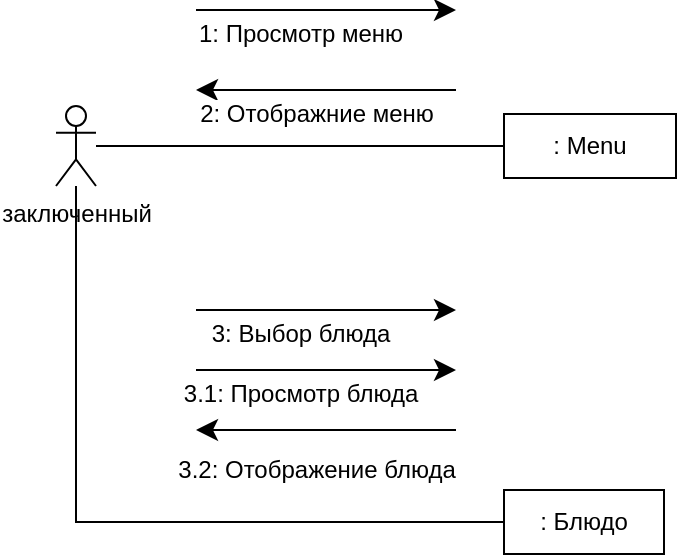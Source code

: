 <mxfile version="24.7.17">
  <diagram name="Page-1" id="z_f5lyd8a4vgs68372aC">
    <mxGraphModel grid="1" page="1" gridSize="10" guides="1" tooltips="1" connect="1" arrows="1" fold="1" pageScale="1" pageWidth="827" pageHeight="1169" math="0" shadow="0">
      <root>
        <mxCell id="0" />
        <mxCell id="1" parent="0" />
        <mxCell id="N_wVz_nI1mVMk9mGgruk-15" style="edgeStyle=none;curved=1;rounded=0;orthogonalLoop=1;jettySize=auto;html=1;fontSize=12;startSize=8;endSize=8;endArrow=none;endFill=0;" edge="1" parent="1" source="N_wVz_nI1mVMk9mGgruk-2" target="N_wVz_nI1mVMk9mGgruk-11">
          <mxGeometry relative="1" as="geometry" />
        </mxCell>
        <mxCell id="N_wVz_nI1mVMk9mGgruk-20" style="edgeStyle=orthogonalEdgeStyle;rounded=0;orthogonalLoop=1;jettySize=auto;html=1;entryX=0;entryY=0.5;entryDx=0;entryDy=0;fontSize=12;startSize=8;endSize=8;endArrow=none;endFill=0;" edge="1" parent="1" source="N_wVz_nI1mVMk9mGgruk-2" target="N_wVz_nI1mVMk9mGgruk-18">
          <mxGeometry relative="1" as="geometry">
            <Array as="points">
              <mxPoint x="120" y="456" />
            </Array>
          </mxGeometry>
        </mxCell>
        <mxCell id="N_wVz_nI1mVMk9mGgruk-2" value="заключенный" style="shape=umlActor;verticalLabelPosition=bottom;verticalAlign=top;html=1;outlineConnect=0;" vertex="1" parent="1">
          <mxGeometry x="110" y="248" width="20" height="40" as="geometry" />
        </mxCell>
        <mxCell id="N_wVz_nI1mVMk9mGgruk-11" value=": Menu" style="rounded=0;whiteSpace=wrap;html=1;" vertex="1" parent="1">
          <mxGeometry x="334" y="252" width="86" height="32" as="geometry" />
        </mxCell>
        <mxCell id="N_wVz_nI1mVMk9mGgruk-12" value="" style="endArrow=classic;html=1;rounded=0;fontSize=12;startSize=8;endSize=8;curved=1;" edge="1" parent="1">
          <mxGeometry width="50" height="50" relative="1" as="geometry">
            <mxPoint x="180" y="200" as="sourcePoint" />
            <mxPoint x="310" y="200" as="targetPoint" />
          </mxGeometry>
        </mxCell>
        <mxCell id="N_wVz_nI1mVMk9mGgruk-13" value="1: Просмотр меню" style="edgeLabel;html=1;align=center;verticalAlign=middle;resizable=0;points=[];fontSize=12;" vertex="1" connectable="0" parent="N_wVz_nI1mVMk9mGgruk-12">
          <mxGeometry x="-0.417" y="-4" relative="1" as="geometry">
            <mxPoint x="14" y="8" as="offset" />
          </mxGeometry>
        </mxCell>
        <mxCell id="N_wVz_nI1mVMk9mGgruk-16" value="" style="endArrow=classic;html=1;rounded=0;fontSize=12;startSize=8;endSize=8;curved=1;" edge="1" parent="1">
          <mxGeometry width="50" height="50" relative="1" as="geometry">
            <mxPoint x="310" y="240" as="sourcePoint" />
            <mxPoint x="180" y="240" as="targetPoint" />
          </mxGeometry>
        </mxCell>
        <mxCell id="N_wVz_nI1mVMk9mGgruk-17" value="2: Отображние меню" style="edgeLabel;html=1;align=center;verticalAlign=middle;resizable=0;points=[];fontSize=12;" vertex="1" connectable="0" parent="N_wVz_nI1mVMk9mGgruk-16">
          <mxGeometry x="-0.417" y="-4" relative="1" as="geometry">
            <mxPoint x="-32" y="16" as="offset" />
          </mxGeometry>
        </mxCell>
        <mxCell id="N_wVz_nI1mVMk9mGgruk-18" value=": Блюдо" style="rounded=0;whiteSpace=wrap;html=1;" vertex="1" parent="1">
          <mxGeometry x="334" y="440" width="80" height="32" as="geometry" />
        </mxCell>
        <mxCell id="N_wVz_nI1mVMk9mGgruk-21" value="" style="endArrow=classic;html=1;rounded=0;fontSize=12;startSize=8;endSize=8;curved=1;" edge="1" parent="1">
          <mxGeometry width="50" height="50" relative="1" as="geometry">
            <mxPoint x="180" y="350" as="sourcePoint" />
            <mxPoint x="310" y="350" as="targetPoint" />
          </mxGeometry>
        </mxCell>
        <mxCell id="N_wVz_nI1mVMk9mGgruk-22" value="3: Выбор блюда" style="edgeLabel;html=1;align=center;verticalAlign=middle;resizable=0;points=[];fontSize=12;" vertex="1" connectable="0" parent="N_wVz_nI1mVMk9mGgruk-21">
          <mxGeometry x="-0.417" y="-4" relative="1" as="geometry">
            <mxPoint x="14" y="8" as="offset" />
          </mxGeometry>
        </mxCell>
        <mxCell id="N_wVz_nI1mVMk9mGgruk-23" value="" style="endArrow=classic;html=1;rounded=0;fontSize=12;startSize=8;endSize=8;curved=1;" edge="1" parent="1">
          <mxGeometry width="50" height="50" relative="1" as="geometry">
            <mxPoint x="310" y="410" as="sourcePoint" />
            <mxPoint x="180" y="410" as="targetPoint" />
          </mxGeometry>
        </mxCell>
        <mxCell id="N_wVz_nI1mVMk9mGgruk-24" value="3.2: Отображение блюда" style="edgeLabel;html=1;align=center;verticalAlign=middle;resizable=0;points=[];fontSize=12;" vertex="1" connectable="0" parent="N_wVz_nI1mVMk9mGgruk-23">
          <mxGeometry x="-0.417" y="-4" relative="1" as="geometry">
            <mxPoint x="-32" y="24" as="offset" />
          </mxGeometry>
        </mxCell>
        <mxCell id="N_wVz_nI1mVMk9mGgruk-26" value="" style="endArrow=classic;html=1;rounded=0;fontSize=12;startSize=8;endSize=8;curved=1;" edge="1" parent="1">
          <mxGeometry width="50" height="50" relative="1" as="geometry">
            <mxPoint x="180" y="380" as="sourcePoint" />
            <mxPoint x="310" y="380" as="targetPoint" />
          </mxGeometry>
        </mxCell>
        <mxCell id="N_wVz_nI1mVMk9mGgruk-27" value="3.1: Просмотр блюда" style="edgeLabel;html=1;align=center;verticalAlign=middle;resizable=0;points=[];fontSize=12;" vertex="1" connectable="0" parent="N_wVz_nI1mVMk9mGgruk-26">
          <mxGeometry x="-0.417" y="-4" relative="1" as="geometry">
            <mxPoint x="14" y="8" as="offset" />
          </mxGeometry>
        </mxCell>
      </root>
    </mxGraphModel>
  </diagram>
</mxfile>
